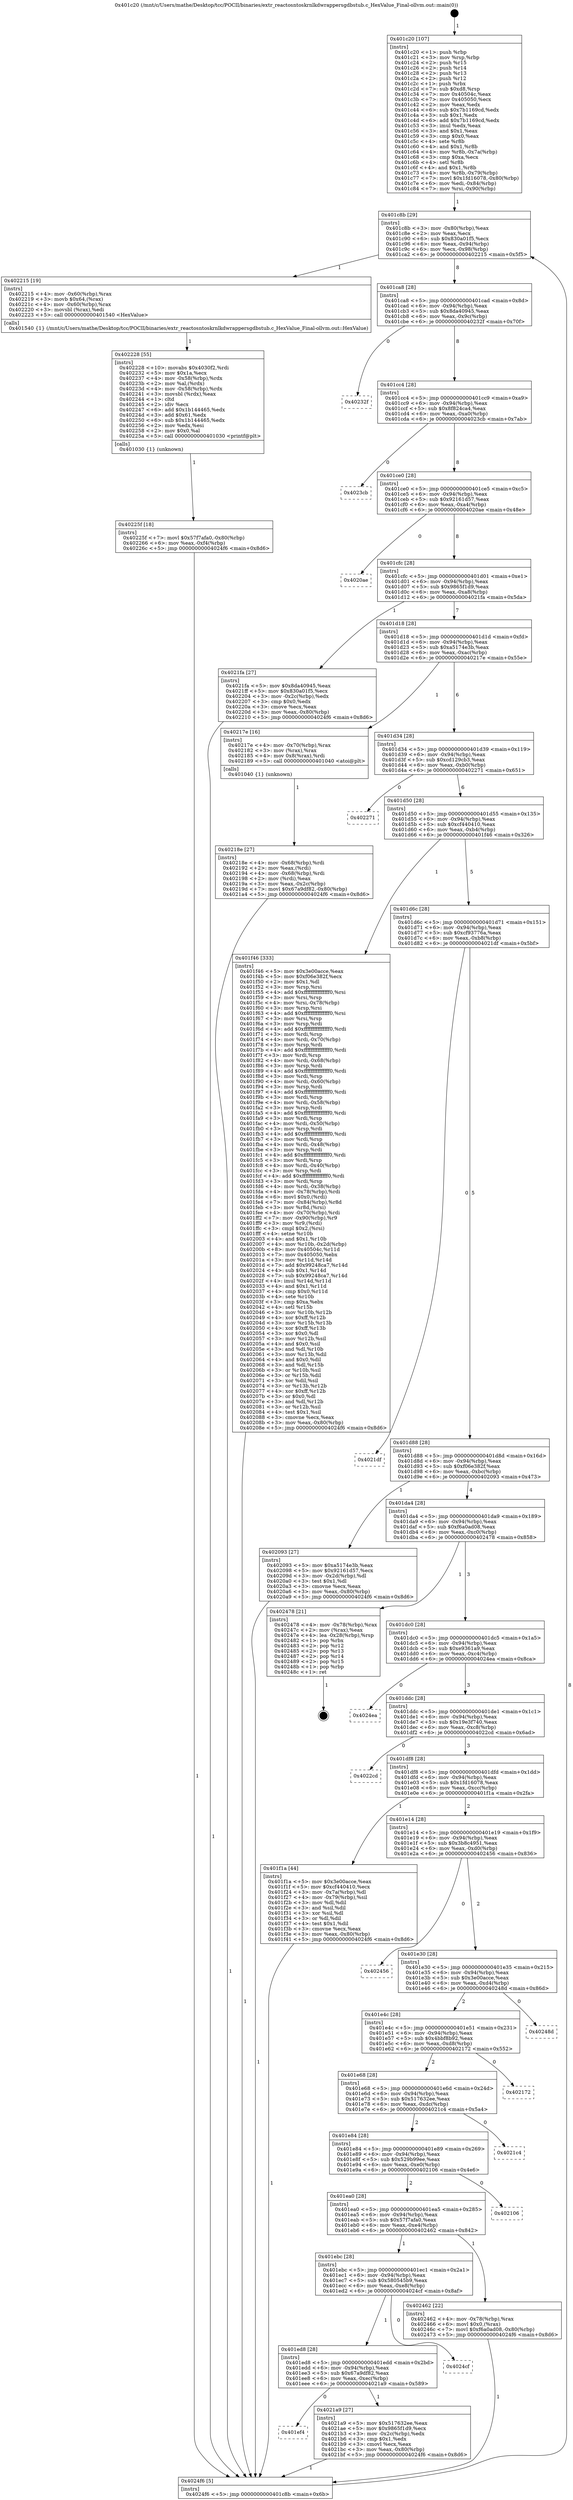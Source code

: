 digraph "0x401c20" {
  label = "0x401c20 (/mnt/c/Users/mathe/Desktop/tcc/POCII/binaries/extr_reactosntoskrnlkdwrappersgdbstub.c_HexValue_Final-ollvm.out::main(0))"
  labelloc = "t"
  node[shape=record]

  Entry [label="",width=0.3,height=0.3,shape=circle,fillcolor=black,style=filled]
  "0x401c8b" [label="{
     0x401c8b [29]\l
     | [instrs]\l
     &nbsp;&nbsp;0x401c8b \<+3\>: mov -0x80(%rbp),%eax\l
     &nbsp;&nbsp;0x401c8e \<+2\>: mov %eax,%ecx\l
     &nbsp;&nbsp;0x401c90 \<+6\>: sub $0x830a01f5,%ecx\l
     &nbsp;&nbsp;0x401c96 \<+6\>: mov %eax,-0x94(%rbp)\l
     &nbsp;&nbsp;0x401c9c \<+6\>: mov %ecx,-0x98(%rbp)\l
     &nbsp;&nbsp;0x401ca2 \<+6\>: je 0000000000402215 \<main+0x5f5\>\l
  }"]
  "0x402215" [label="{
     0x402215 [19]\l
     | [instrs]\l
     &nbsp;&nbsp;0x402215 \<+4\>: mov -0x60(%rbp),%rax\l
     &nbsp;&nbsp;0x402219 \<+3\>: movb $0x64,(%rax)\l
     &nbsp;&nbsp;0x40221c \<+4\>: mov -0x60(%rbp),%rax\l
     &nbsp;&nbsp;0x402220 \<+3\>: movsbl (%rax),%edi\l
     &nbsp;&nbsp;0x402223 \<+5\>: call 0000000000401540 \<HexValue\>\l
     | [calls]\l
     &nbsp;&nbsp;0x401540 \{1\} (/mnt/c/Users/mathe/Desktop/tcc/POCII/binaries/extr_reactosntoskrnlkdwrappersgdbstub.c_HexValue_Final-ollvm.out::HexValue)\l
  }"]
  "0x401ca8" [label="{
     0x401ca8 [28]\l
     | [instrs]\l
     &nbsp;&nbsp;0x401ca8 \<+5\>: jmp 0000000000401cad \<main+0x8d\>\l
     &nbsp;&nbsp;0x401cad \<+6\>: mov -0x94(%rbp),%eax\l
     &nbsp;&nbsp;0x401cb3 \<+5\>: sub $0x8da40945,%eax\l
     &nbsp;&nbsp;0x401cb8 \<+6\>: mov %eax,-0x9c(%rbp)\l
     &nbsp;&nbsp;0x401cbe \<+6\>: je 000000000040232f \<main+0x70f\>\l
  }"]
  Exit [label="",width=0.3,height=0.3,shape=circle,fillcolor=black,style=filled,peripheries=2]
  "0x40232f" [label="{
     0x40232f\l
  }", style=dashed]
  "0x401cc4" [label="{
     0x401cc4 [28]\l
     | [instrs]\l
     &nbsp;&nbsp;0x401cc4 \<+5\>: jmp 0000000000401cc9 \<main+0xa9\>\l
     &nbsp;&nbsp;0x401cc9 \<+6\>: mov -0x94(%rbp),%eax\l
     &nbsp;&nbsp;0x401ccf \<+5\>: sub $0x8f824ca4,%eax\l
     &nbsp;&nbsp;0x401cd4 \<+6\>: mov %eax,-0xa0(%rbp)\l
     &nbsp;&nbsp;0x401cda \<+6\>: je 00000000004023cb \<main+0x7ab\>\l
  }"]
  "0x40225f" [label="{
     0x40225f [18]\l
     | [instrs]\l
     &nbsp;&nbsp;0x40225f \<+7\>: movl $0x57f7afa0,-0x80(%rbp)\l
     &nbsp;&nbsp;0x402266 \<+6\>: mov %eax,-0xf4(%rbp)\l
     &nbsp;&nbsp;0x40226c \<+5\>: jmp 00000000004024f6 \<main+0x8d6\>\l
  }"]
  "0x4023cb" [label="{
     0x4023cb\l
  }", style=dashed]
  "0x401ce0" [label="{
     0x401ce0 [28]\l
     | [instrs]\l
     &nbsp;&nbsp;0x401ce0 \<+5\>: jmp 0000000000401ce5 \<main+0xc5\>\l
     &nbsp;&nbsp;0x401ce5 \<+6\>: mov -0x94(%rbp),%eax\l
     &nbsp;&nbsp;0x401ceb \<+5\>: sub $0x92161d57,%eax\l
     &nbsp;&nbsp;0x401cf0 \<+6\>: mov %eax,-0xa4(%rbp)\l
     &nbsp;&nbsp;0x401cf6 \<+6\>: je 00000000004020ae \<main+0x48e\>\l
  }"]
  "0x402228" [label="{
     0x402228 [55]\l
     | [instrs]\l
     &nbsp;&nbsp;0x402228 \<+10\>: movabs $0x4030f2,%rdi\l
     &nbsp;&nbsp;0x402232 \<+5\>: mov $0x1a,%ecx\l
     &nbsp;&nbsp;0x402237 \<+4\>: mov -0x58(%rbp),%rdx\l
     &nbsp;&nbsp;0x40223b \<+2\>: mov %al,(%rdx)\l
     &nbsp;&nbsp;0x40223d \<+4\>: mov -0x58(%rbp),%rdx\l
     &nbsp;&nbsp;0x402241 \<+3\>: movsbl (%rdx),%eax\l
     &nbsp;&nbsp;0x402244 \<+1\>: cltd\l
     &nbsp;&nbsp;0x402245 \<+2\>: idiv %ecx\l
     &nbsp;&nbsp;0x402247 \<+6\>: add $0x1b144465,%edx\l
     &nbsp;&nbsp;0x40224d \<+3\>: add $0x61,%edx\l
     &nbsp;&nbsp;0x402250 \<+6\>: sub $0x1b144465,%edx\l
     &nbsp;&nbsp;0x402256 \<+2\>: mov %edx,%esi\l
     &nbsp;&nbsp;0x402258 \<+2\>: mov $0x0,%al\l
     &nbsp;&nbsp;0x40225a \<+5\>: call 0000000000401030 \<printf@plt\>\l
     | [calls]\l
     &nbsp;&nbsp;0x401030 \{1\} (unknown)\l
  }"]
  "0x4020ae" [label="{
     0x4020ae\l
  }", style=dashed]
  "0x401cfc" [label="{
     0x401cfc [28]\l
     | [instrs]\l
     &nbsp;&nbsp;0x401cfc \<+5\>: jmp 0000000000401d01 \<main+0xe1\>\l
     &nbsp;&nbsp;0x401d01 \<+6\>: mov -0x94(%rbp),%eax\l
     &nbsp;&nbsp;0x401d07 \<+5\>: sub $0x9865f1d9,%eax\l
     &nbsp;&nbsp;0x401d0c \<+6\>: mov %eax,-0xa8(%rbp)\l
     &nbsp;&nbsp;0x401d12 \<+6\>: je 00000000004021fa \<main+0x5da\>\l
  }"]
  "0x401ef4" [label="{
     0x401ef4\l
  }", style=dashed]
  "0x4021fa" [label="{
     0x4021fa [27]\l
     | [instrs]\l
     &nbsp;&nbsp;0x4021fa \<+5\>: mov $0x8da40945,%eax\l
     &nbsp;&nbsp;0x4021ff \<+5\>: mov $0x830a01f5,%ecx\l
     &nbsp;&nbsp;0x402204 \<+3\>: mov -0x2c(%rbp),%edx\l
     &nbsp;&nbsp;0x402207 \<+3\>: cmp $0x0,%edx\l
     &nbsp;&nbsp;0x40220a \<+3\>: cmove %ecx,%eax\l
     &nbsp;&nbsp;0x40220d \<+3\>: mov %eax,-0x80(%rbp)\l
     &nbsp;&nbsp;0x402210 \<+5\>: jmp 00000000004024f6 \<main+0x8d6\>\l
  }"]
  "0x401d18" [label="{
     0x401d18 [28]\l
     | [instrs]\l
     &nbsp;&nbsp;0x401d18 \<+5\>: jmp 0000000000401d1d \<main+0xfd\>\l
     &nbsp;&nbsp;0x401d1d \<+6\>: mov -0x94(%rbp),%eax\l
     &nbsp;&nbsp;0x401d23 \<+5\>: sub $0xa5174e3b,%eax\l
     &nbsp;&nbsp;0x401d28 \<+6\>: mov %eax,-0xac(%rbp)\l
     &nbsp;&nbsp;0x401d2e \<+6\>: je 000000000040217e \<main+0x55e\>\l
  }"]
  "0x4021a9" [label="{
     0x4021a9 [27]\l
     | [instrs]\l
     &nbsp;&nbsp;0x4021a9 \<+5\>: mov $0x517632ee,%eax\l
     &nbsp;&nbsp;0x4021ae \<+5\>: mov $0x9865f1d9,%ecx\l
     &nbsp;&nbsp;0x4021b3 \<+3\>: mov -0x2c(%rbp),%edx\l
     &nbsp;&nbsp;0x4021b6 \<+3\>: cmp $0x1,%edx\l
     &nbsp;&nbsp;0x4021b9 \<+3\>: cmovl %ecx,%eax\l
     &nbsp;&nbsp;0x4021bc \<+3\>: mov %eax,-0x80(%rbp)\l
     &nbsp;&nbsp;0x4021bf \<+5\>: jmp 00000000004024f6 \<main+0x8d6\>\l
  }"]
  "0x40217e" [label="{
     0x40217e [16]\l
     | [instrs]\l
     &nbsp;&nbsp;0x40217e \<+4\>: mov -0x70(%rbp),%rax\l
     &nbsp;&nbsp;0x402182 \<+3\>: mov (%rax),%rax\l
     &nbsp;&nbsp;0x402185 \<+4\>: mov 0x8(%rax),%rdi\l
     &nbsp;&nbsp;0x402189 \<+5\>: call 0000000000401040 \<atoi@plt\>\l
     | [calls]\l
     &nbsp;&nbsp;0x401040 \{1\} (unknown)\l
  }"]
  "0x401d34" [label="{
     0x401d34 [28]\l
     | [instrs]\l
     &nbsp;&nbsp;0x401d34 \<+5\>: jmp 0000000000401d39 \<main+0x119\>\l
     &nbsp;&nbsp;0x401d39 \<+6\>: mov -0x94(%rbp),%eax\l
     &nbsp;&nbsp;0x401d3f \<+5\>: sub $0xcd129cb3,%eax\l
     &nbsp;&nbsp;0x401d44 \<+6\>: mov %eax,-0xb0(%rbp)\l
     &nbsp;&nbsp;0x401d4a \<+6\>: je 0000000000402271 \<main+0x651\>\l
  }"]
  "0x401ed8" [label="{
     0x401ed8 [28]\l
     | [instrs]\l
     &nbsp;&nbsp;0x401ed8 \<+5\>: jmp 0000000000401edd \<main+0x2bd\>\l
     &nbsp;&nbsp;0x401edd \<+6\>: mov -0x94(%rbp),%eax\l
     &nbsp;&nbsp;0x401ee3 \<+5\>: sub $0x67a9df82,%eax\l
     &nbsp;&nbsp;0x401ee8 \<+6\>: mov %eax,-0xec(%rbp)\l
     &nbsp;&nbsp;0x401eee \<+6\>: je 00000000004021a9 \<main+0x589\>\l
  }"]
  "0x402271" [label="{
     0x402271\l
  }", style=dashed]
  "0x401d50" [label="{
     0x401d50 [28]\l
     | [instrs]\l
     &nbsp;&nbsp;0x401d50 \<+5\>: jmp 0000000000401d55 \<main+0x135\>\l
     &nbsp;&nbsp;0x401d55 \<+6\>: mov -0x94(%rbp),%eax\l
     &nbsp;&nbsp;0x401d5b \<+5\>: sub $0xcf440410,%eax\l
     &nbsp;&nbsp;0x401d60 \<+6\>: mov %eax,-0xb4(%rbp)\l
     &nbsp;&nbsp;0x401d66 \<+6\>: je 0000000000401f46 \<main+0x326\>\l
  }"]
  "0x4024cf" [label="{
     0x4024cf\l
  }", style=dashed]
  "0x401f46" [label="{
     0x401f46 [333]\l
     | [instrs]\l
     &nbsp;&nbsp;0x401f46 \<+5\>: mov $0x3e00acce,%eax\l
     &nbsp;&nbsp;0x401f4b \<+5\>: mov $0xf06e382f,%ecx\l
     &nbsp;&nbsp;0x401f50 \<+2\>: mov $0x1,%dl\l
     &nbsp;&nbsp;0x401f52 \<+3\>: mov %rsp,%rsi\l
     &nbsp;&nbsp;0x401f55 \<+4\>: add $0xfffffffffffffff0,%rsi\l
     &nbsp;&nbsp;0x401f59 \<+3\>: mov %rsi,%rsp\l
     &nbsp;&nbsp;0x401f5c \<+4\>: mov %rsi,-0x78(%rbp)\l
     &nbsp;&nbsp;0x401f60 \<+3\>: mov %rsp,%rsi\l
     &nbsp;&nbsp;0x401f63 \<+4\>: add $0xfffffffffffffff0,%rsi\l
     &nbsp;&nbsp;0x401f67 \<+3\>: mov %rsi,%rsp\l
     &nbsp;&nbsp;0x401f6a \<+3\>: mov %rsp,%rdi\l
     &nbsp;&nbsp;0x401f6d \<+4\>: add $0xfffffffffffffff0,%rdi\l
     &nbsp;&nbsp;0x401f71 \<+3\>: mov %rdi,%rsp\l
     &nbsp;&nbsp;0x401f74 \<+4\>: mov %rdi,-0x70(%rbp)\l
     &nbsp;&nbsp;0x401f78 \<+3\>: mov %rsp,%rdi\l
     &nbsp;&nbsp;0x401f7b \<+4\>: add $0xfffffffffffffff0,%rdi\l
     &nbsp;&nbsp;0x401f7f \<+3\>: mov %rdi,%rsp\l
     &nbsp;&nbsp;0x401f82 \<+4\>: mov %rdi,-0x68(%rbp)\l
     &nbsp;&nbsp;0x401f86 \<+3\>: mov %rsp,%rdi\l
     &nbsp;&nbsp;0x401f89 \<+4\>: add $0xfffffffffffffff0,%rdi\l
     &nbsp;&nbsp;0x401f8d \<+3\>: mov %rdi,%rsp\l
     &nbsp;&nbsp;0x401f90 \<+4\>: mov %rdi,-0x60(%rbp)\l
     &nbsp;&nbsp;0x401f94 \<+3\>: mov %rsp,%rdi\l
     &nbsp;&nbsp;0x401f97 \<+4\>: add $0xfffffffffffffff0,%rdi\l
     &nbsp;&nbsp;0x401f9b \<+3\>: mov %rdi,%rsp\l
     &nbsp;&nbsp;0x401f9e \<+4\>: mov %rdi,-0x58(%rbp)\l
     &nbsp;&nbsp;0x401fa2 \<+3\>: mov %rsp,%rdi\l
     &nbsp;&nbsp;0x401fa5 \<+4\>: add $0xfffffffffffffff0,%rdi\l
     &nbsp;&nbsp;0x401fa9 \<+3\>: mov %rdi,%rsp\l
     &nbsp;&nbsp;0x401fac \<+4\>: mov %rdi,-0x50(%rbp)\l
     &nbsp;&nbsp;0x401fb0 \<+3\>: mov %rsp,%rdi\l
     &nbsp;&nbsp;0x401fb3 \<+4\>: add $0xfffffffffffffff0,%rdi\l
     &nbsp;&nbsp;0x401fb7 \<+3\>: mov %rdi,%rsp\l
     &nbsp;&nbsp;0x401fba \<+4\>: mov %rdi,-0x48(%rbp)\l
     &nbsp;&nbsp;0x401fbe \<+3\>: mov %rsp,%rdi\l
     &nbsp;&nbsp;0x401fc1 \<+4\>: add $0xfffffffffffffff0,%rdi\l
     &nbsp;&nbsp;0x401fc5 \<+3\>: mov %rdi,%rsp\l
     &nbsp;&nbsp;0x401fc8 \<+4\>: mov %rdi,-0x40(%rbp)\l
     &nbsp;&nbsp;0x401fcc \<+3\>: mov %rsp,%rdi\l
     &nbsp;&nbsp;0x401fcf \<+4\>: add $0xfffffffffffffff0,%rdi\l
     &nbsp;&nbsp;0x401fd3 \<+3\>: mov %rdi,%rsp\l
     &nbsp;&nbsp;0x401fd6 \<+4\>: mov %rdi,-0x38(%rbp)\l
     &nbsp;&nbsp;0x401fda \<+4\>: mov -0x78(%rbp),%rdi\l
     &nbsp;&nbsp;0x401fde \<+6\>: movl $0x0,(%rdi)\l
     &nbsp;&nbsp;0x401fe4 \<+7\>: mov -0x84(%rbp),%r8d\l
     &nbsp;&nbsp;0x401feb \<+3\>: mov %r8d,(%rsi)\l
     &nbsp;&nbsp;0x401fee \<+4\>: mov -0x70(%rbp),%rdi\l
     &nbsp;&nbsp;0x401ff2 \<+7\>: mov -0x90(%rbp),%r9\l
     &nbsp;&nbsp;0x401ff9 \<+3\>: mov %r9,(%rdi)\l
     &nbsp;&nbsp;0x401ffc \<+3\>: cmpl $0x2,(%rsi)\l
     &nbsp;&nbsp;0x401fff \<+4\>: setne %r10b\l
     &nbsp;&nbsp;0x402003 \<+4\>: and $0x1,%r10b\l
     &nbsp;&nbsp;0x402007 \<+4\>: mov %r10b,-0x2d(%rbp)\l
     &nbsp;&nbsp;0x40200b \<+8\>: mov 0x40504c,%r11d\l
     &nbsp;&nbsp;0x402013 \<+7\>: mov 0x405050,%ebx\l
     &nbsp;&nbsp;0x40201a \<+3\>: mov %r11d,%r14d\l
     &nbsp;&nbsp;0x40201d \<+7\>: add $0x99248ca7,%r14d\l
     &nbsp;&nbsp;0x402024 \<+4\>: sub $0x1,%r14d\l
     &nbsp;&nbsp;0x402028 \<+7\>: sub $0x99248ca7,%r14d\l
     &nbsp;&nbsp;0x40202f \<+4\>: imul %r14d,%r11d\l
     &nbsp;&nbsp;0x402033 \<+4\>: and $0x1,%r11d\l
     &nbsp;&nbsp;0x402037 \<+4\>: cmp $0x0,%r11d\l
     &nbsp;&nbsp;0x40203b \<+4\>: sete %r10b\l
     &nbsp;&nbsp;0x40203f \<+3\>: cmp $0xa,%ebx\l
     &nbsp;&nbsp;0x402042 \<+4\>: setl %r15b\l
     &nbsp;&nbsp;0x402046 \<+3\>: mov %r10b,%r12b\l
     &nbsp;&nbsp;0x402049 \<+4\>: xor $0xff,%r12b\l
     &nbsp;&nbsp;0x40204d \<+3\>: mov %r15b,%r13b\l
     &nbsp;&nbsp;0x402050 \<+4\>: xor $0xff,%r13b\l
     &nbsp;&nbsp;0x402054 \<+3\>: xor $0x0,%dl\l
     &nbsp;&nbsp;0x402057 \<+3\>: mov %r12b,%sil\l
     &nbsp;&nbsp;0x40205a \<+4\>: and $0x0,%sil\l
     &nbsp;&nbsp;0x40205e \<+3\>: and %dl,%r10b\l
     &nbsp;&nbsp;0x402061 \<+3\>: mov %r13b,%dil\l
     &nbsp;&nbsp;0x402064 \<+4\>: and $0x0,%dil\l
     &nbsp;&nbsp;0x402068 \<+3\>: and %dl,%r15b\l
     &nbsp;&nbsp;0x40206b \<+3\>: or %r10b,%sil\l
     &nbsp;&nbsp;0x40206e \<+3\>: or %r15b,%dil\l
     &nbsp;&nbsp;0x402071 \<+3\>: xor %dil,%sil\l
     &nbsp;&nbsp;0x402074 \<+3\>: or %r13b,%r12b\l
     &nbsp;&nbsp;0x402077 \<+4\>: xor $0xff,%r12b\l
     &nbsp;&nbsp;0x40207b \<+3\>: or $0x0,%dl\l
     &nbsp;&nbsp;0x40207e \<+3\>: and %dl,%r12b\l
     &nbsp;&nbsp;0x402081 \<+3\>: or %r12b,%sil\l
     &nbsp;&nbsp;0x402084 \<+4\>: test $0x1,%sil\l
     &nbsp;&nbsp;0x402088 \<+3\>: cmovne %ecx,%eax\l
     &nbsp;&nbsp;0x40208b \<+3\>: mov %eax,-0x80(%rbp)\l
     &nbsp;&nbsp;0x40208e \<+5\>: jmp 00000000004024f6 \<main+0x8d6\>\l
  }"]
  "0x401d6c" [label="{
     0x401d6c [28]\l
     | [instrs]\l
     &nbsp;&nbsp;0x401d6c \<+5\>: jmp 0000000000401d71 \<main+0x151\>\l
     &nbsp;&nbsp;0x401d71 \<+6\>: mov -0x94(%rbp),%eax\l
     &nbsp;&nbsp;0x401d77 \<+5\>: sub $0xcf93776a,%eax\l
     &nbsp;&nbsp;0x401d7c \<+6\>: mov %eax,-0xb8(%rbp)\l
     &nbsp;&nbsp;0x401d82 \<+6\>: je 00000000004021df \<main+0x5bf\>\l
  }"]
  "0x401ebc" [label="{
     0x401ebc [28]\l
     | [instrs]\l
     &nbsp;&nbsp;0x401ebc \<+5\>: jmp 0000000000401ec1 \<main+0x2a1\>\l
     &nbsp;&nbsp;0x401ec1 \<+6\>: mov -0x94(%rbp),%eax\l
     &nbsp;&nbsp;0x401ec7 \<+5\>: sub $0x580545b9,%eax\l
     &nbsp;&nbsp;0x401ecc \<+6\>: mov %eax,-0xe8(%rbp)\l
     &nbsp;&nbsp;0x401ed2 \<+6\>: je 00000000004024cf \<main+0x8af\>\l
  }"]
  "0x4021df" [label="{
     0x4021df\l
  }", style=dashed]
  "0x401d88" [label="{
     0x401d88 [28]\l
     | [instrs]\l
     &nbsp;&nbsp;0x401d88 \<+5\>: jmp 0000000000401d8d \<main+0x16d\>\l
     &nbsp;&nbsp;0x401d8d \<+6\>: mov -0x94(%rbp),%eax\l
     &nbsp;&nbsp;0x401d93 \<+5\>: sub $0xf06e382f,%eax\l
     &nbsp;&nbsp;0x401d98 \<+6\>: mov %eax,-0xbc(%rbp)\l
     &nbsp;&nbsp;0x401d9e \<+6\>: je 0000000000402093 \<main+0x473\>\l
  }"]
  "0x402462" [label="{
     0x402462 [22]\l
     | [instrs]\l
     &nbsp;&nbsp;0x402462 \<+4\>: mov -0x78(%rbp),%rax\l
     &nbsp;&nbsp;0x402466 \<+6\>: movl $0x0,(%rax)\l
     &nbsp;&nbsp;0x40246c \<+7\>: movl $0xf6a0ad08,-0x80(%rbp)\l
     &nbsp;&nbsp;0x402473 \<+5\>: jmp 00000000004024f6 \<main+0x8d6\>\l
  }"]
  "0x402093" [label="{
     0x402093 [27]\l
     | [instrs]\l
     &nbsp;&nbsp;0x402093 \<+5\>: mov $0xa5174e3b,%eax\l
     &nbsp;&nbsp;0x402098 \<+5\>: mov $0x92161d57,%ecx\l
     &nbsp;&nbsp;0x40209d \<+3\>: mov -0x2d(%rbp),%dl\l
     &nbsp;&nbsp;0x4020a0 \<+3\>: test $0x1,%dl\l
     &nbsp;&nbsp;0x4020a3 \<+3\>: cmovne %ecx,%eax\l
     &nbsp;&nbsp;0x4020a6 \<+3\>: mov %eax,-0x80(%rbp)\l
     &nbsp;&nbsp;0x4020a9 \<+5\>: jmp 00000000004024f6 \<main+0x8d6\>\l
  }"]
  "0x401da4" [label="{
     0x401da4 [28]\l
     | [instrs]\l
     &nbsp;&nbsp;0x401da4 \<+5\>: jmp 0000000000401da9 \<main+0x189\>\l
     &nbsp;&nbsp;0x401da9 \<+6\>: mov -0x94(%rbp),%eax\l
     &nbsp;&nbsp;0x401daf \<+5\>: sub $0xf6a0ad08,%eax\l
     &nbsp;&nbsp;0x401db4 \<+6\>: mov %eax,-0xc0(%rbp)\l
     &nbsp;&nbsp;0x401dba \<+6\>: je 0000000000402478 \<main+0x858\>\l
  }"]
  "0x401ea0" [label="{
     0x401ea0 [28]\l
     | [instrs]\l
     &nbsp;&nbsp;0x401ea0 \<+5\>: jmp 0000000000401ea5 \<main+0x285\>\l
     &nbsp;&nbsp;0x401ea5 \<+6\>: mov -0x94(%rbp),%eax\l
     &nbsp;&nbsp;0x401eab \<+5\>: sub $0x57f7afa0,%eax\l
     &nbsp;&nbsp;0x401eb0 \<+6\>: mov %eax,-0xe4(%rbp)\l
     &nbsp;&nbsp;0x401eb6 \<+6\>: je 0000000000402462 \<main+0x842\>\l
  }"]
  "0x402478" [label="{
     0x402478 [21]\l
     | [instrs]\l
     &nbsp;&nbsp;0x402478 \<+4\>: mov -0x78(%rbp),%rax\l
     &nbsp;&nbsp;0x40247c \<+2\>: mov (%rax),%eax\l
     &nbsp;&nbsp;0x40247e \<+4\>: lea -0x28(%rbp),%rsp\l
     &nbsp;&nbsp;0x402482 \<+1\>: pop %rbx\l
     &nbsp;&nbsp;0x402483 \<+2\>: pop %r12\l
     &nbsp;&nbsp;0x402485 \<+2\>: pop %r13\l
     &nbsp;&nbsp;0x402487 \<+2\>: pop %r14\l
     &nbsp;&nbsp;0x402489 \<+2\>: pop %r15\l
     &nbsp;&nbsp;0x40248b \<+1\>: pop %rbp\l
     &nbsp;&nbsp;0x40248c \<+1\>: ret\l
  }"]
  "0x401dc0" [label="{
     0x401dc0 [28]\l
     | [instrs]\l
     &nbsp;&nbsp;0x401dc0 \<+5\>: jmp 0000000000401dc5 \<main+0x1a5\>\l
     &nbsp;&nbsp;0x401dc5 \<+6\>: mov -0x94(%rbp),%eax\l
     &nbsp;&nbsp;0x401dcb \<+5\>: sub $0xe9361a9,%eax\l
     &nbsp;&nbsp;0x401dd0 \<+6\>: mov %eax,-0xc4(%rbp)\l
     &nbsp;&nbsp;0x401dd6 \<+6\>: je 00000000004024ea \<main+0x8ca\>\l
  }"]
  "0x402106" [label="{
     0x402106\l
  }", style=dashed]
  "0x4024ea" [label="{
     0x4024ea\l
  }", style=dashed]
  "0x401ddc" [label="{
     0x401ddc [28]\l
     | [instrs]\l
     &nbsp;&nbsp;0x401ddc \<+5\>: jmp 0000000000401de1 \<main+0x1c1\>\l
     &nbsp;&nbsp;0x401de1 \<+6\>: mov -0x94(%rbp),%eax\l
     &nbsp;&nbsp;0x401de7 \<+5\>: sub $0x19e3f740,%eax\l
     &nbsp;&nbsp;0x401dec \<+6\>: mov %eax,-0xc8(%rbp)\l
     &nbsp;&nbsp;0x401df2 \<+6\>: je 00000000004022cd \<main+0x6ad\>\l
  }"]
  "0x401e84" [label="{
     0x401e84 [28]\l
     | [instrs]\l
     &nbsp;&nbsp;0x401e84 \<+5\>: jmp 0000000000401e89 \<main+0x269\>\l
     &nbsp;&nbsp;0x401e89 \<+6\>: mov -0x94(%rbp),%eax\l
     &nbsp;&nbsp;0x401e8f \<+5\>: sub $0x529b99ee,%eax\l
     &nbsp;&nbsp;0x401e94 \<+6\>: mov %eax,-0xe0(%rbp)\l
     &nbsp;&nbsp;0x401e9a \<+6\>: je 0000000000402106 \<main+0x4e6\>\l
  }"]
  "0x4022cd" [label="{
     0x4022cd\l
  }", style=dashed]
  "0x401df8" [label="{
     0x401df8 [28]\l
     | [instrs]\l
     &nbsp;&nbsp;0x401df8 \<+5\>: jmp 0000000000401dfd \<main+0x1dd\>\l
     &nbsp;&nbsp;0x401dfd \<+6\>: mov -0x94(%rbp),%eax\l
     &nbsp;&nbsp;0x401e03 \<+5\>: sub $0x1fd16078,%eax\l
     &nbsp;&nbsp;0x401e08 \<+6\>: mov %eax,-0xcc(%rbp)\l
     &nbsp;&nbsp;0x401e0e \<+6\>: je 0000000000401f1a \<main+0x2fa\>\l
  }"]
  "0x4021c4" [label="{
     0x4021c4\l
  }", style=dashed]
  "0x401f1a" [label="{
     0x401f1a [44]\l
     | [instrs]\l
     &nbsp;&nbsp;0x401f1a \<+5\>: mov $0x3e00acce,%eax\l
     &nbsp;&nbsp;0x401f1f \<+5\>: mov $0xcf440410,%ecx\l
     &nbsp;&nbsp;0x401f24 \<+3\>: mov -0x7a(%rbp),%dl\l
     &nbsp;&nbsp;0x401f27 \<+4\>: mov -0x79(%rbp),%sil\l
     &nbsp;&nbsp;0x401f2b \<+3\>: mov %dl,%dil\l
     &nbsp;&nbsp;0x401f2e \<+3\>: and %sil,%dil\l
     &nbsp;&nbsp;0x401f31 \<+3\>: xor %sil,%dl\l
     &nbsp;&nbsp;0x401f34 \<+3\>: or %dl,%dil\l
     &nbsp;&nbsp;0x401f37 \<+4\>: test $0x1,%dil\l
     &nbsp;&nbsp;0x401f3b \<+3\>: cmovne %ecx,%eax\l
     &nbsp;&nbsp;0x401f3e \<+3\>: mov %eax,-0x80(%rbp)\l
     &nbsp;&nbsp;0x401f41 \<+5\>: jmp 00000000004024f6 \<main+0x8d6\>\l
  }"]
  "0x401e14" [label="{
     0x401e14 [28]\l
     | [instrs]\l
     &nbsp;&nbsp;0x401e14 \<+5\>: jmp 0000000000401e19 \<main+0x1f9\>\l
     &nbsp;&nbsp;0x401e19 \<+6\>: mov -0x94(%rbp),%eax\l
     &nbsp;&nbsp;0x401e1f \<+5\>: sub $0x3b8c4951,%eax\l
     &nbsp;&nbsp;0x401e24 \<+6\>: mov %eax,-0xd0(%rbp)\l
     &nbsp;&nbsp;0x401e2a \<+6\>: je 0000000000402456 \<main+0x836\>\l
  }"]
  "0x4024f6" [label="{
     0x4024f6 [5]\l
     | [instrs]\l
     &nbsp;&nbsp;0x4024f6 \<+5\>: jmp 0000000000401c8b \<main+0x6b\>\l
  }"]
  "0x401c20" [label="{
     0x401c20 [107]\l
     | [instrs]\l
     &nbsp;&nbsp;0x401c20 \<+1\>: push %rbp\l
     &nbsp;&nbsp;0x401c21 \<+3\>: mov %rsp,%rbp\l
     &nbsp;&nbsp;0x401c24 \<+2\>: push %r15\l
     &nbsp;&nbsp;0x401c26 \<+2\>: push %r14\l
     &nbsp;&nbsp;0x401c28 \<+2\>: push %r13\l
     &nbsp;&nbsp;0x401c2a \<+2\>: push %r12\l
     &nbsp;&nbsp;0x401c2c \<+1\>: push %rbx\l
     &nbsp;&nbsp;0x401c2d \<+7\>: sub $0xd8,%rsp\l
     &nbsp;&nbsp;0x401c34 \<+7\>: mov 0x40504c,%eax\l
     &nbsp;&nbsp;0x401c3b \<+7\>: mov 0x405050,%ecx\l
     &nbsp;&nbsp;0x401c42 \<+2\>: mov %eax,%edx\l
     &nbsp;&nbsp;0x401c44 \<+6\>: sub $0x7b1169cd,%edx\l
     &nbsp;&nbsp;0x401c4a \<+3\>: sub $0x1,%edx\l
     &nbsp;&nbsp;0x401c4d \<+6\>: add $0x7b1169cd,%edx\l
     &nbsp;&nbsp;0x401c53 \<+3\>: imul %edx,%eax\l
     &nbsp;&nbsp;0x401c56 \<+3\>: and $0x1,%eax\l
     &nbsp;&nbsp;0x401c59 \<+3\>: cmp $0x0,%eax\l
     &nbsp;&nbsp;0x401c5c \<+4\>: sete %r8b\l
     &nbsp;&nbsp;0x401c60 \<+4\>: and $0x1,%r8b\l
     &nbsp;&nbsp;0x401c64 \<+4\>: mov %r8b,-0x7a(%rbp)\l
     &nbsp;&nbsp;0x401c68 \<+3\>: cmp $0xa,%ecx\l
     &nbsp;&nbsp;0x401c6b \<+4\>: setl %r8b\l
     &nbsp;&nbsp;0x401c6f \<+4\>: and $0x1,%r8b\l
     &nbsp;&nbsp;0x401c73 \<+4\>: mov %r8b,-0x79(%rbp)\l
     &nbsp;&nbsp;0x401c77 \<+7\>: movl $0x1fd16078,-0x80(%rbp)\l
     &nbsp;&nbsp;0x401c7e \<+6\>: mov %edi,-0x84(%rbp)\l
     &nbsp;&nbsp;0x401c84 \<+7\>: mov %rsi,-0x90(%rbp)\l
  }"]
  "0x401e68" [label="{
     0x401e68 [28]\l
     | [instrs]\l
     &nbsp;&nbsp;0x401e68 \<+5\>: jmp 0000000000401e6d \<main+0x24d\>\l
     &nbsp;&nbsp;0x401e6d \<+6\>: mov -0x94(%rbp),%eax\l
     &nbsp;&nbsp;0x401e73 \<+5\>: sub $0x517632ee,%eax\l
     &nbsp;&nbsp;0x401e78 \<+6\>: mov %eax,-0xdc(%rbp)\l
     &nbsp;&nbsp;0x401e7e \<+6\>: je 00000000004021c4 \<main+0x5a4\>\l
  }"]
  "0x40218e" [label="{
     0x40218e [27]\l
     | [instrs]\l
     &nbsp;&nbsp;0x40218e \<+4\>: mov -0x68(%rbp),%rdi\l
     &nbsp;&nbsp;0x402192 \<+2\>: mov %eax,(%rdi)\l
     &nbsp;&nbsp;0x402194 \<+4\>: mov -0x68(%rbp),%rdi\l
     &nbsp;&nbsp;0x402198 \<+2\>: mov (%rdi),%eax\l
     &nbsp;&nbsp;0x40219a \<+3\>: mov %eax,-0x2c(%rbp)\l
     &nbsp;&nbsp;0x40219d \<+7\>: movl $0x67a9df82,-0x80(%rbp)\l
     &nbsp;&nbsp;0x4021a4 \<+5\>: jmp 00000000004024f6 \<main+0x8d6\>\l
  }"]
  "0x402172" [label="{
     0x402172\l
  }", style=dashed]
  "0x402456" [label="{
     0x402456\l
  }", style=dashed]
  "0x401e30" [label="{
     0x401e30 [28]\l
     | [instrs]\l
     &nbsp;&nbsp;0x401e30 \<+5\>: jmp 0000000000401e35 \<main+0x215\>\l
     &nbsp;&nbsp;0x401e35 \<+6\>: mov -0x94(%rbp),%eax\l
     &nbsp;&nbsp;0x401e3b \<+5\>: sub $0x3e00acce,%eax\l
     &nbsp;&nbsp;0x401e40 \<+6\>: mov %eax,-0xd4(%rbp)\l
     &nbsp;&nbsp;0x401e46 \<+6\>: je 000000000040248d \<main+0x86d\>\l
  }"]
  "0x401e4c" [label="{
     0x401e4c [28]\l
     | [instrs]\l
     &nbsp;&nbsp;0x401e4c \<+5\>: jmp 0000000000401e51 \<main+0x231\>\l
     &nbsp;&nbsp;0x401e51 \<+6\>: mov -0x94(%rbp),%eax\l
     &nbsp;&nbsp;0x401e57 \<+5\>: sub $0x4bbf8b92,%eax\l
     &nbsp;&nbsp;0x401e5c \<+6\>: mov %eax,-0xd8(%rbp)\l
     &nbsp;&nbsp;0x401e62 \<+6\>: je 0000000000402172 \<main+0x552\>\l
  }"]
  "0x40248d" [label="{
     0x40248d\l
  }", style=dashed]
  Entry -> "0x401c20" [label=" 1"]
  "0x401c8b" -> "0x402215" [label=" 1"]
  "0x401c8b" -> "0x401ca8" [label=" 8"]
  "0x402478" -> Exit [label=" 1"]
  "0x401ca8" -> "0x40232f" [label=" 0"]
  "0x401ca8" -> "0x401cc4" [label=" 8"]
  "0x402462" -> "0x4024f6" [label=" 1"]
  "0x401cc4" -> "0x4023cb" [label=" 0"]
  "0x401cc4" -> "0x401ce0" [label=" 8"]
  "0x40225f" -> "0x4024f6" [label=" 1"]
  "0x401ce0" -> "0x4020ae" [label=" 0"]
  "0x401ce0" -> "0x401cfc" [label=" 8"]
  "0x402228" -> "0x40225f" [label=" 1"]
  "0x401cfc" -> "0x4021fa" [label=" 1"]
  "0x401cfc" -> "0x401d18" [label=" 7"]
  "0x402215" -> "0x402228" [label=" 1"]
  "0x401d18" -> "0x40217e" [label=" 1"]
  "0x401d18" -> "0x401d34" [label=" 6"]
  "0x4021fa" -> "0x4024f6" [label=" 1"]
  "0x401d34" -> "0x402271" [label=" 0"]
  "0x401d34" -> "0x401d50" [label=" 6"]
  "0x401ed8" -> "0x401ef4" [label=" 0"]
  "0x401d50" -> "0x401f46" [label=" 1"]
  "0x401d50" -> "0x401d6c" [label=" 5"]
  "0x401ed8" -> "0x4021a9" [label=" 1"]
  "0x401d6c" -> "0x4021df" [label=" 0"]
  "0x401d6c" -> "0x401d88" [label=" 5"]
  "0x401ebc" -> "0x401ed8" [label=" 1"]
  "0x401d88" -> "0x402093" [label=" 1"]
  "0x401d88" -> "0x401da4" [label=" 4"]
  "0x401ebc" -> "0x4024cf" [label=" 0"]
  "0x401da4" -> "0x402478" [label=" 1"]
  "0x401da4" -> "0x401dc0" [label=" 3"]
  "0x401ea0" -> "0x401ebc" [label=" 1"]
  "0x401dc0" -> "0x4024ea" [label=" 0"]
  "0x401dc0" -> "0x401ddc" [label=" 3"]
  "0x401ea0" -> "0x402462" [label=" 1"]
  "0x401ddc" -> "0x4022cd" [label=" 0"]
  "0x401ddc" -> "0x401df8" [label=" 3"]
  "0x401e84" -> "0x401ea0" [label=" 2"]
  "0x401df8" -> "0x401f1a" [label=" 1"]
  "0x401df8" -> "0x401e14" [label=" 2"]
  "0x401f1a" -> "0x4024f6" [label=" 1"]
  "0x401c20" -> "0x401c8b" [label=" 1"]
  "0x4024f6" -> "0x401c8b" [label=" 8"]
  "0x401e84" -> "0x402106" [label=" 0"]
  "0x401f46" -> "0x4024f6" [label=" 1"]
  "0x402093" -> "0x4024f6" [label=" 1"]
  "0x40217e" -> "0x40218e" [label=" 1"]
  "0x40218e" -> "0x4024f6" [label=" 1"]
  "0x401e68" -> "0x401e84" [label=" 2"]
  "0x401e14" -> "0x402456" [label=" 0"]
  "0x401e14" -> "0x401e30" [label=" 2"]
  "0x401e68" -> "0x4021c4" [label=" 0"]
  "0x401e30" -> "0x40248d" [label=" 0"]
  "0x401e30" -> "0x401e4c" [label=" 2"]
  "0x4021a9" -> "0x4024f6" [label=" 1"]
  "0x401e4c" -> "0x402172" [label=" 0"]
  "0x401e4c" -> "0x401e68" [label=" 2"]
}
